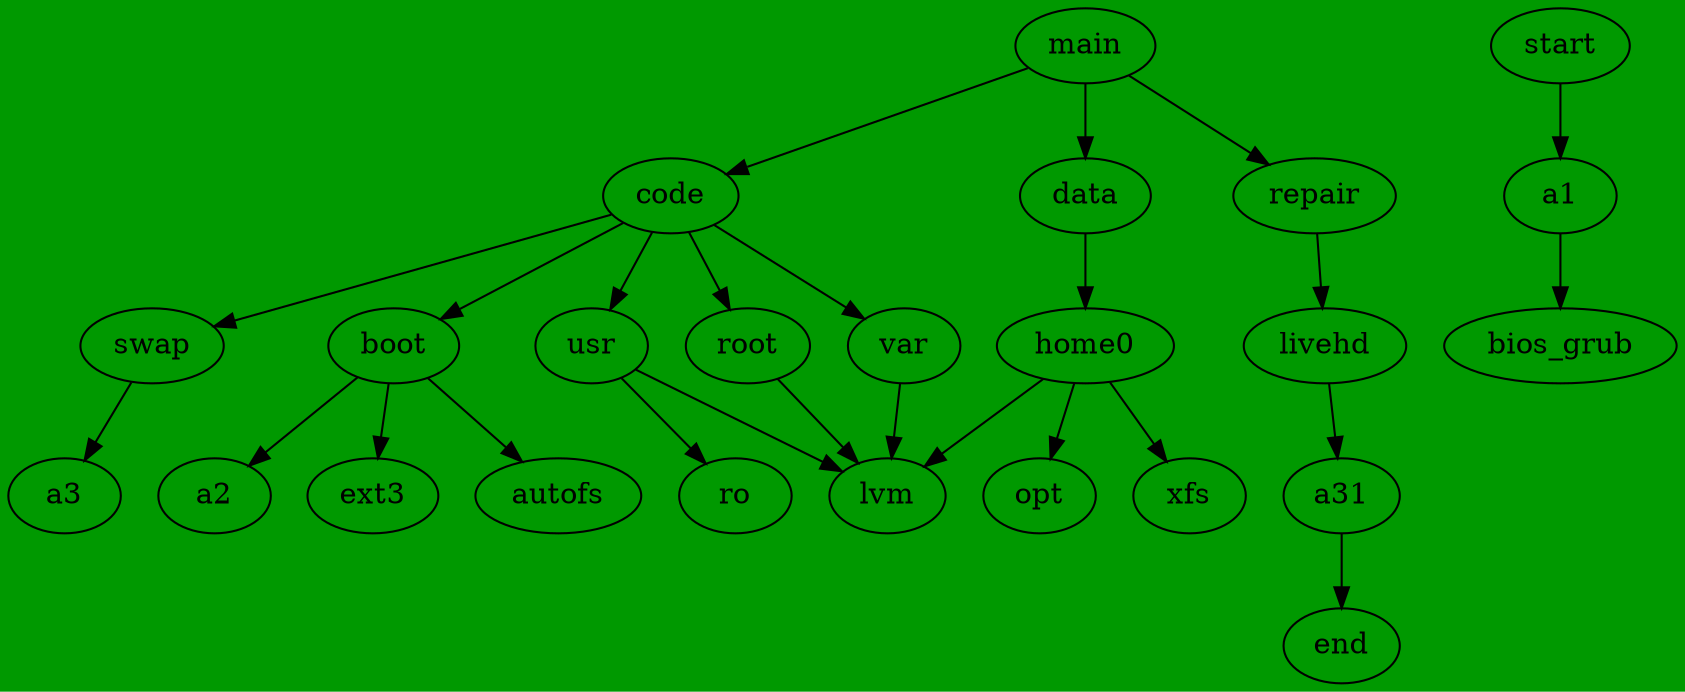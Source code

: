 // dot -Tpng  parted.dot -o line1.png
//  default ext4
digraph G {
  bgcolor ="#009900";
  main->code;
  main->data;
  main->repair;

  start->a1;
  a1->bios_grub;
  a31->end;

  code->boot;
  code->root;
  code->var;
  code->swap;
  code->usr;
  root ->lvm;
  var->lvm;
  swap->a3;
  boot->a2;
  boot->ext3;
  boot->autofs;
  usr->lvm;
  usr ->ro;

  repair->livehd;
  livehd->a31;

  data->home0;
  home0->lvm;
  home0->xfs;
  home0->opt;
}
